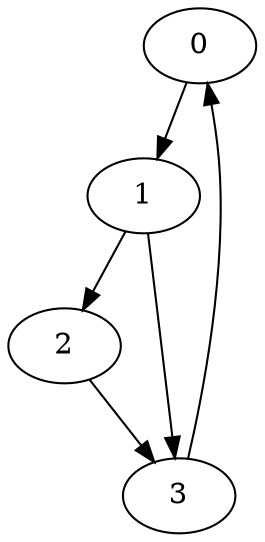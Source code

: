 digraph G {
	0;
	1;
	2;
	3;

	0 -> 1 [village=Berlin; name=zero_one; heightLimit=5; weight=10; primaryType=mainStreet; secondaryType=None;];
	1 -> 2 [village=Berlin; name=one_two; heightLimit=5; weight=10; primaryType=mainStreet; secondaryType=None;];
	1 -> 3 [village=Berlin; name=one_three; heightLimit=5; weight=10; primaryType=sideStreet; secondaryType=none;];
	2 -> 3 [village=Berlin; name=two_three; heightLimit=5; weight=10; primaryType=mainStreet; secondaryType=none;];
	3 -> 0 [village=Berlin; name=zero_three; heightLimit=5; weight=10; primaryType=mainStreet; secondaryType=none;];

}